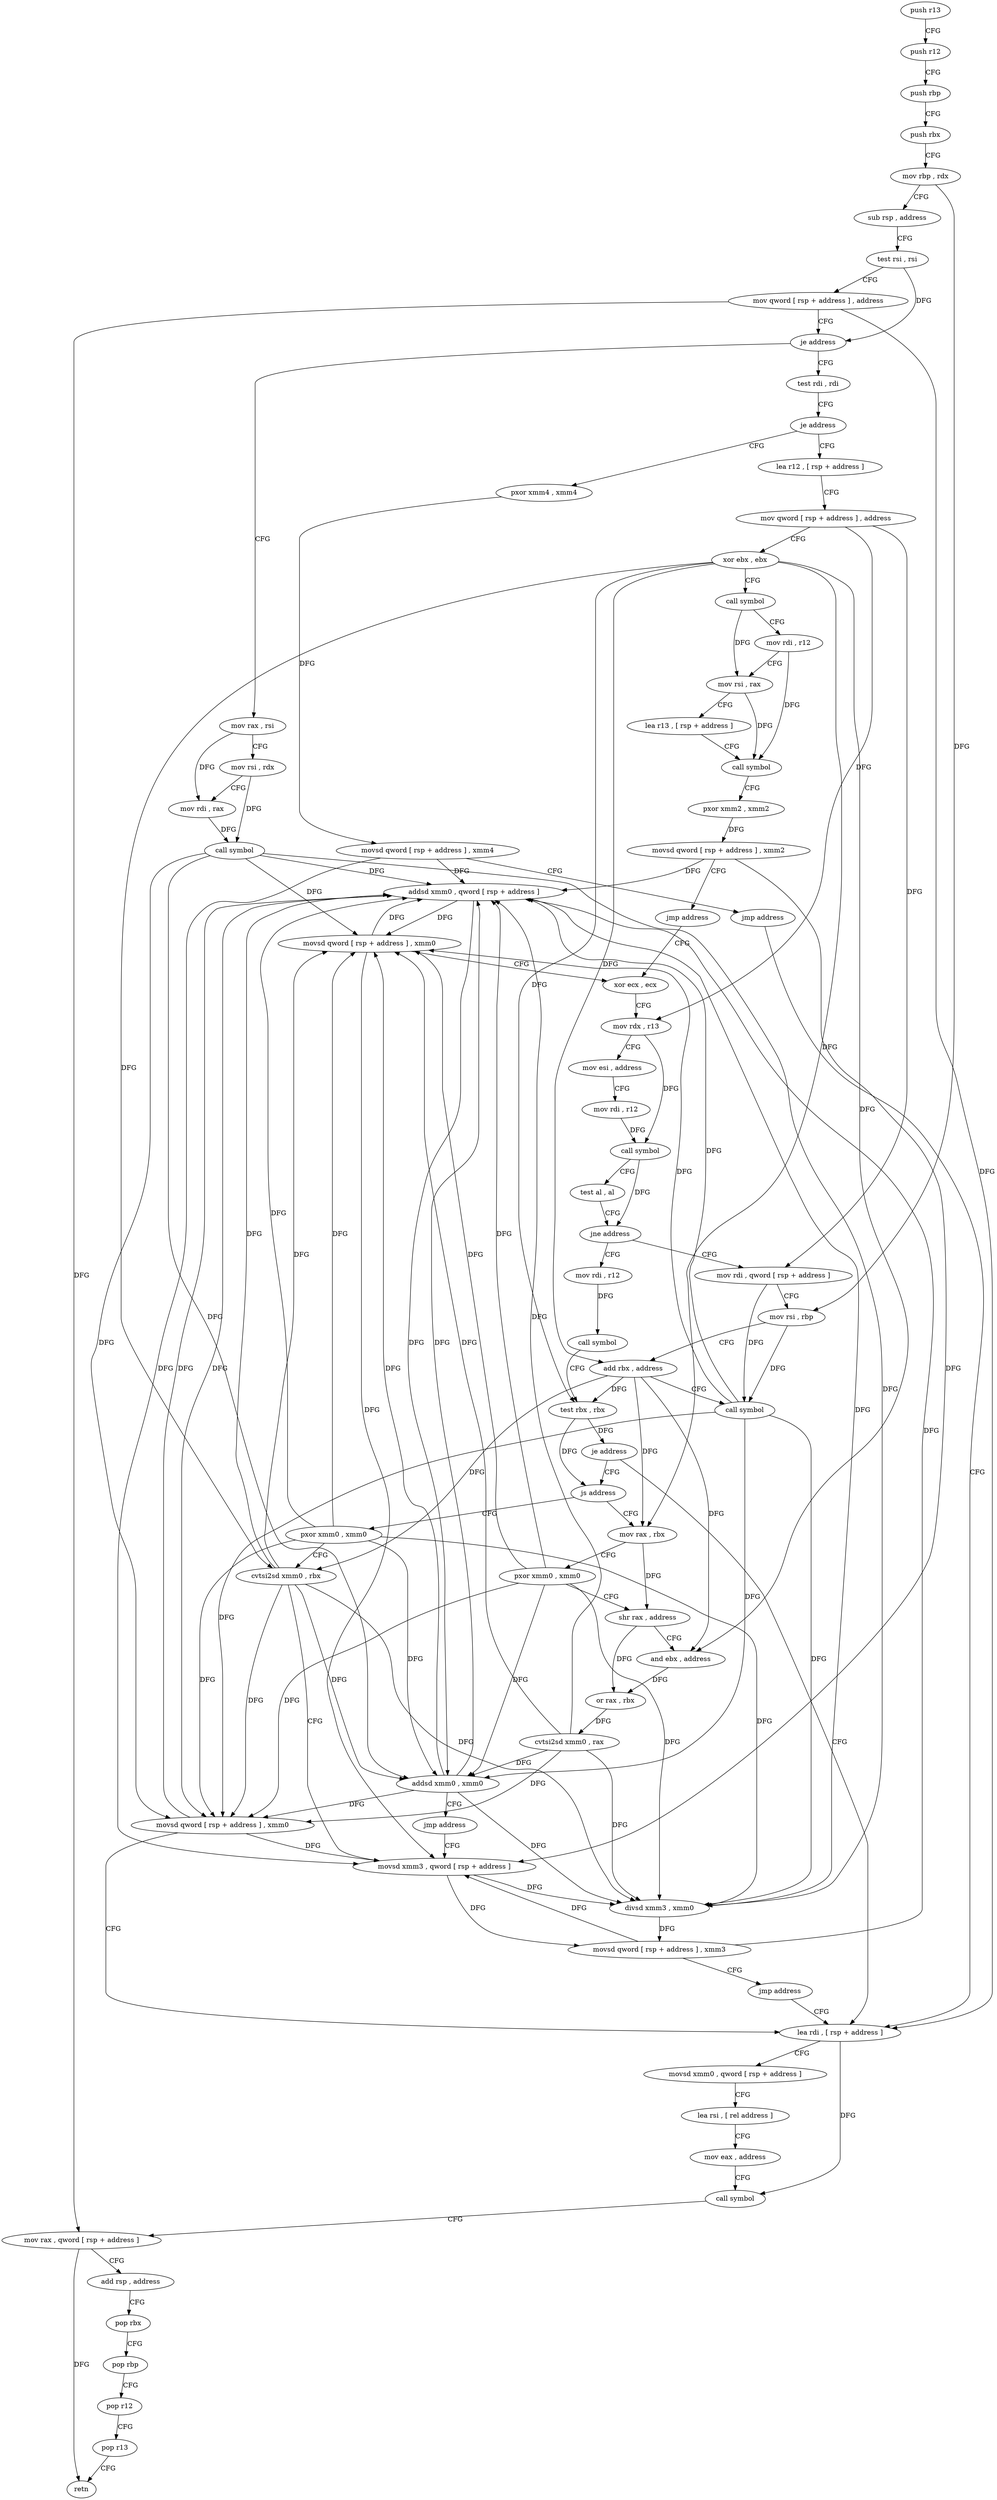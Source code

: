 digraph "func" {
"154384" [label = "push r13" ]
"154386" [label = "push r12" ]
"154388" [label = "push rbp" ]
"154389" [label = "push rbx" ]
"154390" [label = "mov rbp , rdx" ]
"154393" [label = "sub rsp , address" ]
"154397" [label = "test rsi , rsi" ]
"154400" [label = "mov qword [ rsp + address ] , address" ]
"154409" [label = "je address" ]
"154480" [label = "test rdi , rdi" ]
"154411" [label = "mov rax , rsi" ]
"154483" [label = "je address" ]
"154648" [label = "pxor xmm4 , xmm4" ]
"154489" [label = "lea r12 , [ rsp + address ]" ]
"154414" [label = "mov rsi , rdx" ]
"154417" [label = "mov rdi , rax" ]
"154420" [label = "call symbol" ]
"154425" [label = "movsd qword [ rsp + address ] , xmm0" ]
"154431" [label = "lea rdi , [ rsp + address ]" ]
"154652" [label = "movsd qword [ rsp + address ] , xmm4" ]
"154658" [label = "jmp address" ]
"154494" [label = "mov qword [ rsp + address ] , address" ]
"154503" [label = "xor ebx , ebx" ]
"154505" [label = "call symbol" ]
"154510" [label = "mov rdi , r12" ]
"154513" [label = "mov rsi , rax" ]
"154516" [label = "lea r13 , [ rsp + address ]" ]
"154521" [label = "call symbol" ]
"154526" [label = "pxor xmm2 , xmm2" ]
"154530" [label = "movsd qword [ rsp + address ] , xmm2" ]
"154536" [label = "jmp address" ]
"154573" [label = "xor ecx , ecx" ]
"154436" [label = "movsd xmm0 , qword [ rsp + address ]" ]
"154442" [label = "lea rsi , [ rel address ]" ]
"154449" [label = "mov eax , address" ]
"154454" [label = "call symbol" ]
"154459" [label = "mov rax , qword [ rsp + address ]" ]
"154464" [label = "add rsp , address" ]
"154468" [label = "pop rbx" ]
"154469" [label = "pop rbp" ]
"154470" [label = "pop r12" ]
"154472" [label = "pop r13" ]
"154474" [label = "retn" ]
"154575" [label = "mov rdx , r13" ]
"154578" [label = "mov esi , address" ]
"154583" [label = "mov rdi , r12" ]
"154586" [label = "call symbol" ]
"154591" [label = "test al , al" ]
"154593" [label = "jne address" ]
"154544" [label = "mov rdi , qword [ rsp + address ]" ]
"154595" [label = "mov rdi , r12" ]
"154549" [label = "mov rsi , rbp" ]
"154552" [label = "add rbx , address" ]
"154556" [label = "call symbol" ]
"154561" [label = "addsd xmm0 , qword [ rsp + address ]" ]
"154567" [label = "movsd qword [ rsp + address ] , xmm0" ]
"154598" [label = "call symbol" ]
"154603" [label = "test rbx , rbx" ]
"154606" [label = "je address" ]
"154612" [label = "js address" ]
"154663" [label = "mov rax , rbx" ]
"154614" [label = "pxor xmm0 , xmm0" ]
"154666" [label = "pxor xmm0 , xmm0" ]
"154670" [label = "shr rax , address" ]
"154673" [label = "and ebx , address" ]
"154676" [label = "or rax , rbx" ]
"154679" [label = "cvtsi2sd xmm0 , rax" ]
"154684" [label = "addsd xmm0 , xmm0" ]
"154688" [label = "jmp address" ]
"154623" [label = "movsd xmm3 , qword [ rsp + address ]" ]
"154618" [label = "cvtsi2sd xmm0 , rbx" ]
"154629" [label = "divsd xmm3 , xmm0" ]
"154633" [label = "movsd qword [ rsp + address ] , xmm3" ]
"154639" [label = "jmp address" ]
"154384" -> "154386" [ label = "CFG" ]
"154386" -> "154388" [ label = "CFG" ]
"154388" -> "154389" [ label = "CFG" ]
"154389" -> "154390" [ label = "CFG" ]
"154390" -> "154393" [ label = "CFG" ]
"154390" -> "154549" [ label = "DFG" ]
"154393" -> "154397" [ label = "CFG" ]
"154397" -> "154400" [ label = "CFG" ]
"154397" -> "154409" [ label = "DFG" ]
"154400" -> "154409" [ label = "CFG" ]
"154400" -> "154459" [ label = "DFG" ]
"154400" -> "154431" [ label = "DFG" ]
"154409" -> "154480" [ label = "CFG" ]
"154409" -> "154411" [ label = "CFG" ]
"154480" -> "154483" [ label = "CFG" ]
"154411" -> "154414" [ label = "CFG" ]
"154411" -> "154417" [ label = "DFG" ]
"154483" -> "154648" [ label = "CFG" ]
"154483" -> "154489" [ label = "CFG" ]
"154648" -> "154652" [ label = "DFG" ]
"154489" -> "154494" [ label = "CFG" ]
"154414" -> "154417" [ label = "CFG" ]
"154414" -> "154420" [ label = "DFG" ]
"154417" -> "154420" [ label = "DFG" ]
"154420" -> "154425" [ label = "DFG" ]
"154420" -> "154561" [ label = "DFG" ]
"154420" -> "154567" [ label = "DFG" ]
"154420" -> "154684" [ label = "DFG" ]
"154420" -> "154629" [ label = "DFG" ]
"154425" -> "154431" [ label = "CFG" ]
"154425" -> "154561" [ label = "DFG" ]
"154425" -> "154623" [ label = "DFG" ]
"154431" -> "154436" [ label = "CFG" ]
"154431" -> "154454" [ label = "DFG" ]
"154652" -> "154658" [ label = "CFG" ]
"154652" -> "154561" [ label = "DFG" ]
"154652" -> "154623" [ label = "DFG" ]
"154658" -> "154431" [ label = "CFG" ]
"154494" -> "154503" [ label = "CFG" ]
"154494" -> "154544" [ label = "DFG" ]
"154494" -> "154575" [ label = "DFG" ]
"154503" -> "154505" [ label = "CFG" ]
"154503" -> "154552" [ label = "DFG" ]
"154503" -> "154603" [ label = "DFG" ]
"154503" -> "154663" [ label = "DFG" ]
"154503" -> "154673" [ label = "DFG" ]
"154503" -> "154618" [ label = "DFG" ]
"154505" -> "154510" [ label = "CFG" ]
"154505" -> "154513" [ label = "DFG" ]
"154510" -> "154513" [ label = "CFG" ]
"154510" -> "154521" [ label = "DFG" ]
"154513" -> "154516" [ label = "CFG" ]
"154513" -> "154521" [ label = "DFG" ]
"154516" -> "154521" [ label = "CFG" ]
"154521" -> "154526" [ label = "CFG" ]
"154526" -> "154530" [ label = "DFG" ]
"154530" -> "154536" [ label = "CFG" ]
"154530" -> "154561" [ label = "DFG" ]
"154530" -> "154623" [ label = "DFG" ]
"154536" -> "154573" [ label = "CFG" ]
"154573" -> "154575" [ label = "CFG" ]
"154436" -> "154442" [ label = "CFG" ]
"154442" -> "154449" [ label = "CFG" ]
"154449" -> "154454" [ label = "CFG" ]
"154454" -> "154459" [ label = "CFG" ]
"154459" -> "154464" [ label = "CFG" ]
"154459" -> "154474" [ label = "DFG" ]
"154464" -> "154468" [ label = "CFG" ]
"154468" -> "154469" [ label = "CFG" ]
"154469" -> "154470" [ label = "CFG" ]
"154470" -> "154472" [ label = "CFG" ]
"154472" -> "154474" [ label = "CFG" ]
"154575" -> "154578" [ label = "CFG" ]
"154575" -> "154586" [ label = "DFG" ]
"154578" -> "154583" [ label = "CFG" ]
"154583" -> "154586" [ label = "DFG" ]
"154586" -> "154591" [ label = "CFG" ]
"154586" -> "154593" [ label = "DFG" ]
"154591" -> "154593" [ label = "CFG" ]
"154593" -> "154544" [ label = "CFG" ]
"154593" -> "154595" [ label = "CFG" ]
"154544" -> "154549" [ label = "CFG" ]
"154544" -> "154556" [ label = "DFG" ]
"154595" -> "154598" [ label = "DFG" ]
"154549" -> "154552" [ label = "CFG" ]
"154549" -> "154556" [ label = "DFG" ]
"154552" -> "154556" [ label = "CFG" ]
"154552" -> "154603" [ label = "DFG" ]
"154552" -> "154663" [ label = "DFG" ]
"154552" -> "154673" [ label = "DFG" ]
"154552" -> "154618" [ label = "DFG" ]
"154556" -> "154561" [ label = "DFG" ]
"154556" -> "154425" [ label = "DFG" ]
"154556" -> "154567" [ label = "DFG" ]
"154556" -> "154684" [ label = "DFG" ]
"154556" -> "154629" [ label = "DFG" ]
"154561" -> "154567" [ label = "DFG" ]
"154561" -> "154425" [ label = "DFG" ]
"154561" -> "154684" [ label = "DFG" ]
"154561" -> "154629" [ label = "DFG" ]
"154567" -> "154573" [ label = "CFG" ]
"154567" -> "154561" [ label = "DFG" ]
"154567" -> "154623" [ label = "DFG" ]
"154598" -> "154603" [ label = "CFG" ]
"154603" -> "154606" [ label = "DFG" ]
"154603" -> "154612" [ label = "DFG" ]
"154606" -> "154431" [ label = "CFG" ]
"154606" -> "154612" [ label = "CFG" ]
"154612" -> "154663" [ label = "CFG" ]
"154612" -> "154614" [ label = "CFG" ]
"154663" -> "154666" [ label = "CFG" ]
"154663" -> "154670" [ label = "DFG" ]
"154614" -> "154618" [ label = "CFG" ]
"154614" -> "154425" [ label = "DFG" ]
"154614" -> "154567" [ label = "DFG" ]
"154614" -> "154684" [ label = "DFG" ]
"154614" -> "154561" [ label = "DFG" ]
"154614" -> "154629" [ label = "DFG" ]
"154666" -> "154670" [ label = "CFG" ]
"154666" -> "154425" [ label = "DFG" ]
"154666" -> "154567" [ label = "DFG" ]
"154666" -> "154561" [ label = "DFG" ]
"154666" -> "154684" [ label = "DFG" ]
"154666" -> "154629" [ label = "DFG" ]
"154670" -> "154673" [ label = "CFG" ]
"154670" -> "154676" [ label = "DFG" ]
"154673" -> "154676" [ label = "DFG" ]
"154676" -> "154679" [ label = "DFG" ]
"154679" -> "154684" [ label = "DFG" ]
"154679" -> "154425" [ label = "DFG" ]
"154679" -> "154567" [ label = "DFG" ]
"154679" -> "154561" [ label = "DFG" ]
"154679" -> "154629" [ label = "DFG" ]
"154684" -> "154688" [ label = "CFG" ]
"154684" -> "154425" [ label = "DFG" ]
"154684" -> "154567" [ label = "DFG" ]
"154684" -> "154561" [ label = "DFG" ]
"154684" -> "154629" [ label = "DFG" ]
"154688" -> "154623" [ label = "CFG" ]
"154623" -> "154629" [ label = "DFG" ]
"154623" -> "154633" [ label = "DFG" ]
"154618" -> "154623" [ label = "CFG" ]
"154618" -> "154425" [ label = "DFG" ]
"154618" -> "154567" [ label = "DFG" ]
"154618" -> "154684" [ label = "DFG" ]
"154618" -> "154561" [ label = "DFG" ]
"154618" -> "154629" [ label = "DFG" ]
"154629" -> "154633" [ label = "DFG" ]
"154633" -> "154639" [ label = "CFG" ]
"154633" -> "154561" [ label = "DFG" ]
"154633" -> "154623" [ label = "DFG" ]
"154639" -> "154431" [ label = "CFG" ]
}
